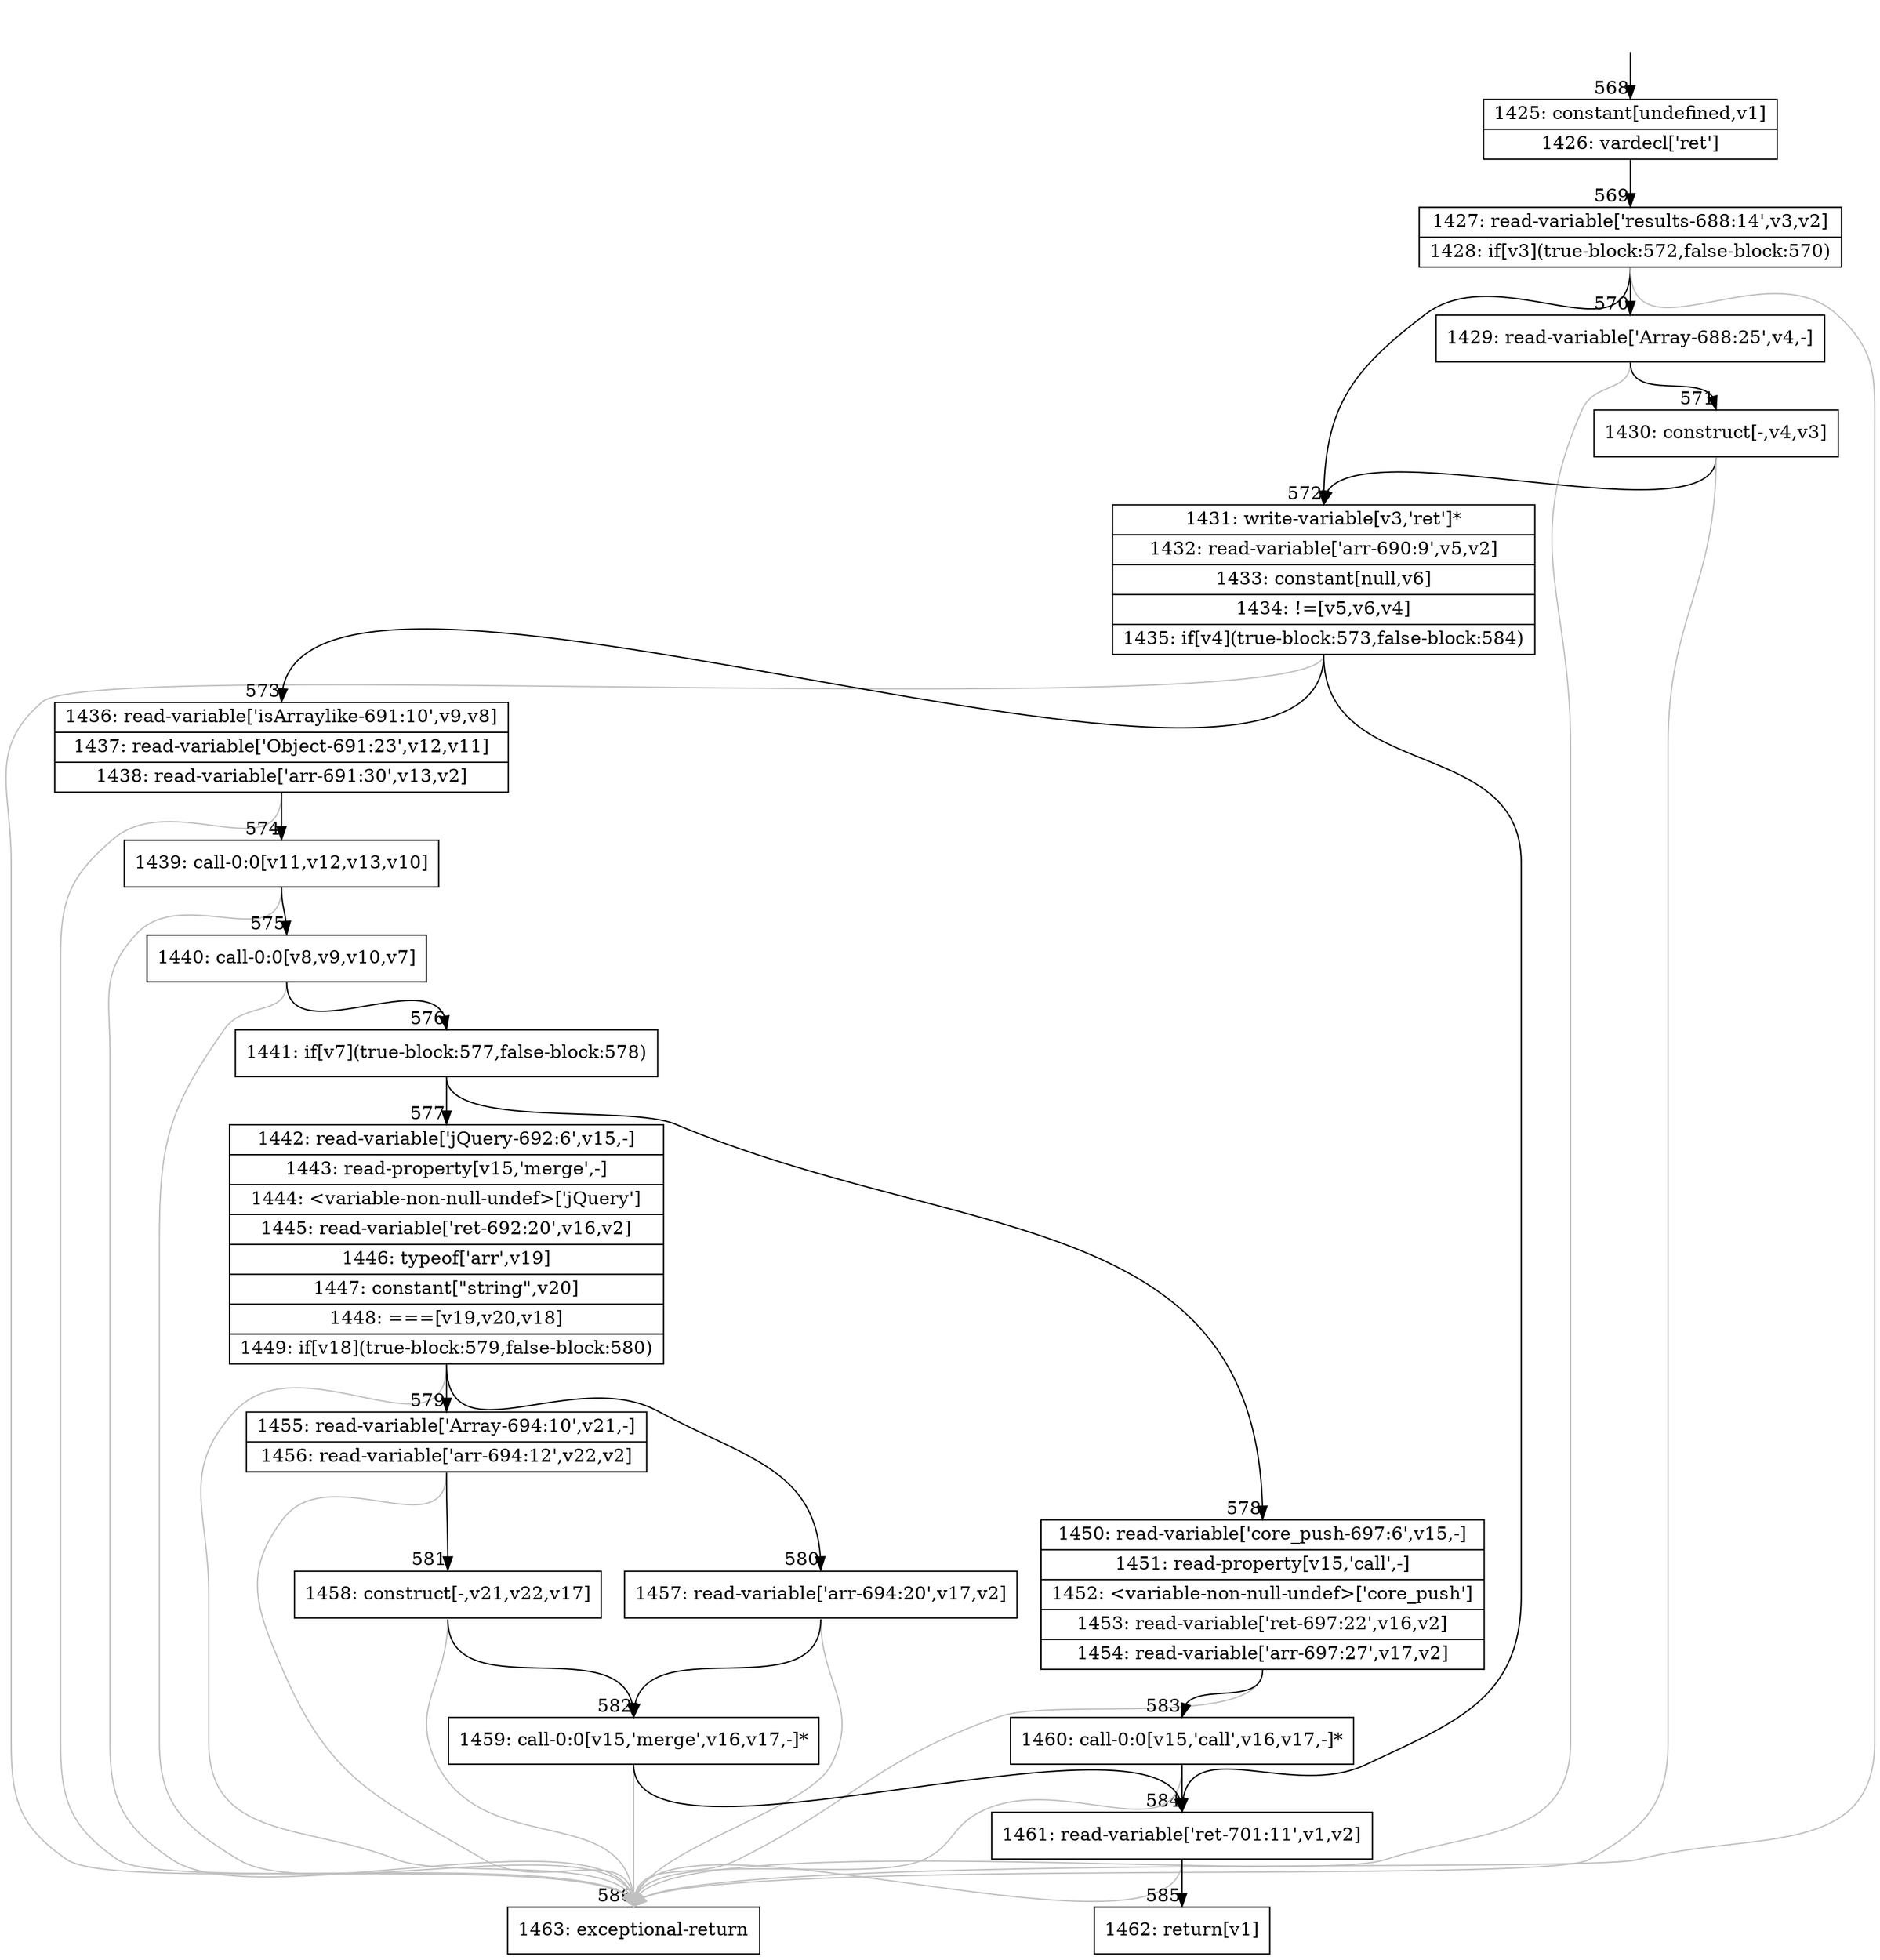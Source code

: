 digraph {
rankdir="TD"
BB_entry43[shape=none,label=""];
BB_entry43 -> BB568 [tailport=s, headport=n, headlabel="    568"]
BB568 [shape=record label="{1425: constant[undefined,v1]|1426: vardecl['ret']}" ] 
BB568 -> BB569 [tailport=s, headport=n, headlabel="      569"]
BB569 [shape=record label="{1427: read-variable['results-688:14',v3,v2]|1428: if[v3](true-block:572,false-block:570)}" ] 
BB569 -> BB572 [tailport=s, headport=n, headlabel="      572"]
BB569 -> BB570 [tailport=s, headport=n, headlabel="      570"]
BB569 -> BB586 [tailport=s, headport=n, color=gray, headlabel="      586"]
BB570 [shape=record label="{1429: read-variable['Array-688:25',v4,-]}" ] 
BB570 -> BB571 [tailport=s, headport=n, headlabel="      571"]
BB570 -> BB586 [tailport=s, headport=n, color=gray]
BB571 [shape=record label="{1430: construct[-,v4,v3]}" ] 
BB571 -> BB572 [tailport=s, headport=n]
BB571 -> BB586 [tailport=s, headport=n, color=gray]
BB572 [shape=record label="{1431: write-variable[v3,'ret']*|1432: read-variable['arr-690:9',v5,v2]|1433: constant[null,v6]|1434: !=[v5,v6,v4]|1435: if[v4](true-block:573,false-block:584)}" ] 
BB572 -> BB573 [tailport=s, headport=n, headlabel="      573"]
BB572 -> BB584 [tailport=s, headport=n, headlabel="      584"]
BB572 -> BB586 [tailport=s, headport=n, color=gray]
BB573 [shape=record label="{1436: read-variable['isArraylike-691:10',v9,v8]|1437: read-variable['Object-691:23',v12,v11]|1438: read-variable['arr-691:30',v13,v2]}" ] 
BB573 -> BB574 [tailport=s, headport=n, headlabel="      574"]
BB573 -> BB586 [tailport=s, headport=n, color=gray]
BB574 [shape=record label="{1439: call-0:0[v11,v12,v13,v10]}" ] 
BB574 -> BB575 [tailport=s, headport=n, headlabel="      575"]
BB574 -> BB586 [tailport=s, headport=n, color=gray]
BB575 [shape=record label="{1440: call-0:0[v8,v9,v10,v7]}" ] 
BB575 -> BB576 [tailport=s, headport=n, headlabel="      576"]
BB575 -> BB586 [tailport=s, headport=n, color=gray]
BB576 [shape=record label="{1441: if[v7](true-block:577,false-block:578)}" ] 
BB576 -> BB577 [tailport=s, headport=n, headlabel="      577"]
BB576 -> BB578 [tailport=s, headport=n, headlabel="      578"]
BB577 [shape=record label="{1442: read-variable['jQuery-692:6',v15,-]|1443: read-property[v15,'merge',-]|1444: \<variable-non-null-undef\>['jQuery']|1445: read-variable['ret-692:20',v16,v2]|1446: typeof['arr',v19]|1447: constant[\"string\",v20]|1448: ===[v19,v20,v18]|1449: if[v18](true-block:579,false-block:580)}" ] 
BB577 -> BB579 [tailport=s, headport=n, headlabel="      579"]
BB577 -> BB580 [tailport=s, headport=n, headlabel="      580"]
BB577 -> BB586 [tailport=s, headport=n, color=gray]
BB578 [shape=record label="{1450: read-variable['core_push-697:6',v15,-]|1451: read-property[v15,'call',-]|1452: \<variable-non-null-undef\>['core_push']|1453: read-variable['ret-697:22',v16,v2]|1454: read-variable['arr-697:27',v17,v2]}" ] 
BB578 -> BB583 [tailport=s, headport=n, headlabel="      583"]
BB578 -> BB586 [tailport=s, headport=n, color=gray]
BB579 [shape=record label="{1455: read-variable['Array-694:10',v21,-]|1456: read-variable['arr-694:12',v22,v2]}" ] 
BB579 -> BB581 [tailport=s, headport=n, headlabel="      581"]
BB579 -> BB586 [tailport=s, headport=n, color=gray]
BB580 [shape=record label="{1457: read-variable['arr-694:20',v17,v2]}" ] 
BB580 -> BB582 [tailport=s, headport=n, headlabel="      582"]
BB580 -> BB586 [tailport=s, headport=n, color=gray]
BB581 [shape=record label="{1458: construct[-,v21,v22,v17]}" ] 
BB581 -> BB582 [tailport=s, headport=n]
BB581 -> BB586 [tailport=s, headport=n, color=gray]
BB582 [shape=record label="{1459: call-0:0[v15,'merge',v16,v17,-]*}" ] 
BB582 -> BB584 [tailport=s, headport=n]
BB582 -> BB586 [tailport=s, headport=n, color=gray]
BB583 [shape=record label="{1460: call-0:0[v15,'call',v16,v17,-]*}" ] 
BB583 -> BB584 [tailport=s, headport=n]
BB583 -> BB586 [tailport=s, headport=n, color=gray]
BB584 [shape=record label="{1461: read-variable['ret-701:11',v1,v2]}" ] 
BB584 -> BB585 [tailport=s, headport=n, headlabel="      585"]
BB584 -> BB586 [tailport=s, headport=n, color=gray]
BB585 [shape=record label="{1462: return[v1]}" ] 
BB586 [shape=record label="{1463: exceptional-return}" ] 
}
